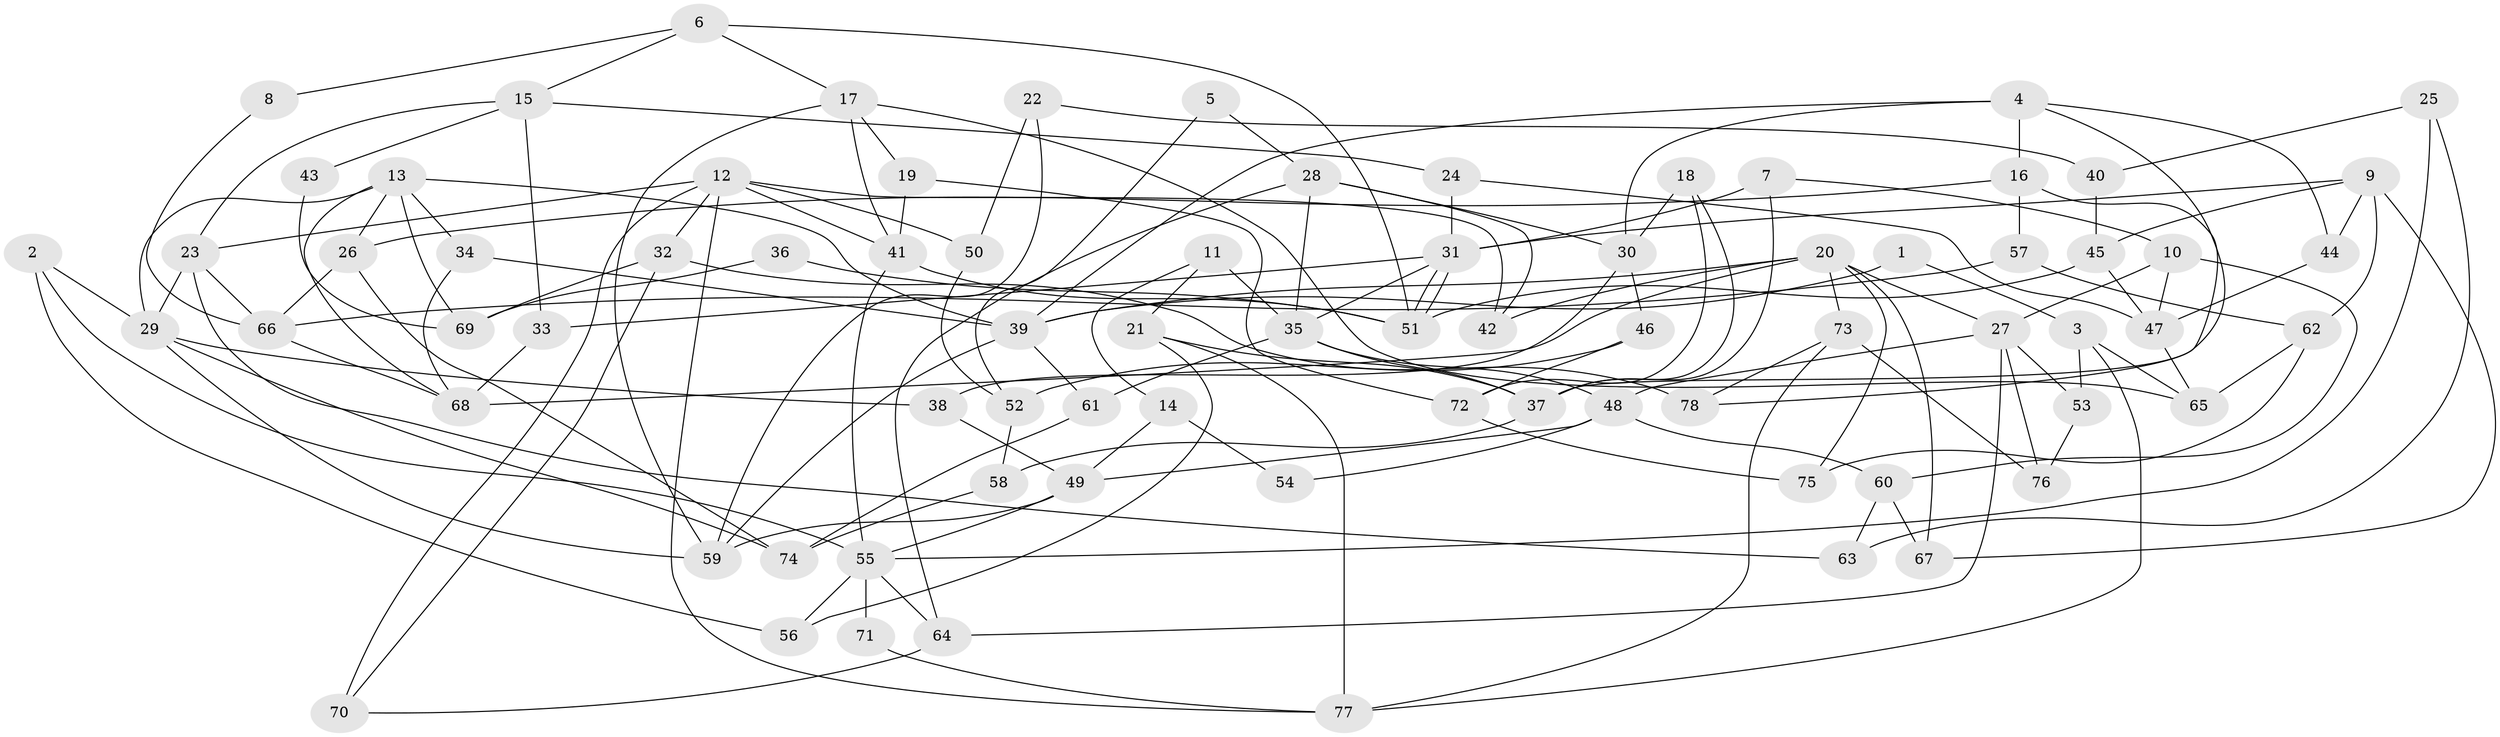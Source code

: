 // coarse degree distribution, {2: 0.12903225806451613, 4: 0.2903225806451613, 5: 0.06451612903225806, 7: 0.06451612903225806, 3: 0.25806451612903225, 6: 0.0967741935483871, 10: 0.03225806451612903, 8: 0.03225806451612903, 14: 0.03225806451612903}
// Generated by graph-tools (version 1.1) at 2025/53/03/04/25 21:53:18]
// undirected, 78 vertices, 156 edges
graph export_dot {
graph [start="1"]
  node [color=gray90,style=filled];
  1;
  2;
  3;
  4;
  5;
  6;
  7;
  8;
  9;
  10;
  11;
  12;
  13;
  14;
  15;
  16;
  17;
  18;
  19;
  20;
  21;
  22;
  23;
  24;
  25;
  26;
  27;
  28;
  29;
  30;
  31;
  32;
  33;
  34;
  35;
  36;
  37;
  38;
  39;
  40;
  41;
  42;
  43;
  44;
  45;
  46;
  47;
  48;
  49;
  50;
  51;
  52;
  53;
  54;
  55;
  56;
  57;
  58;
  59;
  60;
  61;
  62;
  63;
  64;
  65;
  66;
  67;
  68;
  69;
  70;
  71;
  72;
  73;
  74;
  75;
  76;
  77;
  78;
  1 -- 39;
  1 -- 3;
  2 -- 29;
  2 -- 55;
  2 -- 56;
  3 -- 77;
  3 -- 65;
  3 -- 53;
  4 -- 44;
  4 -- 39;
  4 -- 16;
  4 -- 30;
  4 -- 37;
  5 -- 28;
  5 -- 52;
  6 -- 17;
  6 -- 51;
  6 -- 8;
  6 -- 15;
  7 -- 37;
  7 -- 31;
  7 -- 10;
  8 -- 66;
  9 -- 31;
  9 -- 45;
  9 -- 44;
  9 -- 62;
  9 -- 67;
  10 -- 60;
  10 -- 27;
  10 -- 47;
  11 -- 35;
  11 -- 21;
  11 -- 14;
  12 -- 23;
  12 -- 32;
  12 -- 41;
  12 -- 42;
  12 -- 50;
  12 -- 70;
  12 -- 77;
  13 -- 39;
  13 -- 29;
  13 -- 26;
  13 -- 34;
  13 -- 68;
  13 -- 69;
  14 -- 49;
  14 -- 54;
  15 -- 33;
  15 -- 23;
  15 -- 24;
  15 -- 43;
  16 -- 57;
  16 -- 26;
  16 -- 78;
  17 -- 59;
  17 -- 41;
  17 -- 19;
  17 -- 65;
  18 -- 72;
  18 -- 37;
  18 -- 30;
  19 -- 41;
  19 -- 72;
  20 -- 42;
  20 -- 27;
  20 -- 39;
  20 -- 67;
  20 -- 68;
  20 -- 73;
  20 -- 75;
  21 -- 37;
  21 -- 56;
  21 -- 77;
  22 -- 50;
  22 -- 59;
  22 -- 40;
  23 -- 66;
  23 -- 29;
  23 -- 63;
  24 -- 31;
  24 -- 47;
  25 -- 40;
  25 -- 55;
  25 -- 63;
  26 -- 66;
  26 -- 74;
  27 -- 76;
  27 -- 48;
  27 -- 53;
  27 -- 64;
  28 -- 30;
  28 -- 35;
  28 -- 42;
  28 -- 64;
  29 -- 38;
  29 -- 59;
  29 -- 74;
  30 -- 38;
  30 -- 46;
  31 -- 35;
  31 -- 51;
  31 -- 51;
  31 -- 33;
  32 -- 78;
  32 -- 70;
  32 -- 69;
  33 -- 68;
  34 -- 68;
  34 -- 39;
  35 -- 48;
  35 -- 61;
  35 -- 37;
  36 -- 51;
  36 -- 69;
  37 -- 58;
  38 -- 49;
  39 -- 59;
  39 -- 61;
  40 -- 45;
  41 -- 55;
  41 -- 51;
  43 -- 69;
  44 -- 47;
  45 -- 47;
  45 -- 51;
  46 -- 72;
  46 -- 52;
  47 -- 65;
  48 -- 60;
  48 -- 49;
  48 -- 54;
  49 -- 59;
  49 -- 55;
  50 -- 52;
  52 -- 58;
  53 -- 76;
  55 -- 64;
  55 -- 56;
  55 -- 71;
  57 -- 66;
  57 -- 62;
  58 -- 74;
  60 -- 67;
  60 -- 63;
  61 -- 74;
  62 -- 65;
  62 -- 75;
  64 -- 70;
  66 -- 68;
  71 -- 77;
  72 -- 75;
  73 -- 77;
  73 -- 76;
  73 -- 78;
}
